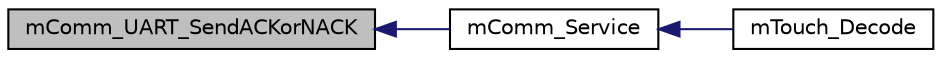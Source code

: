 digraph "mComm_UART_SendACKorNACK"
{
  edge [fontname="Helvetica",fontsize="10",labelfontname="Helvetica",labelfontsize="10"];
  node [fontname="Helvetica",fontsize="10",shape=record];
  rankdir="LR";
  Node1 [label="mComm_UART_SendACKorNACK",height=0.2,width=0.4,color="black", fillcolor="grey75", style="filled", fontcolor="black"];
  Node1 -> Node2 [dir="back",color="midnightblue",fontsize="10",style="solid"];
  Node2 [label="mComm_Service",height=0.2,width=0.4,color="black", fillcolor="white", style="filled",URL="$m_comm_8h.html#a8bfb942a7ae7836ae9748b1c294ece05"];
  Node2 -> Node3 [dir="back",color="midnightblue",fontsize="10",style="solid"];
  Node3 [label="mTouch_Decode",height=0.2,width=0.4,color="black", fillcolor="white", style="filled",URL="$group___decoding.html#ga8955adf440115510aace00d81444e268",tooltip="Updates the state of each active-mode sensor using the latest acquisition value. "];
}
